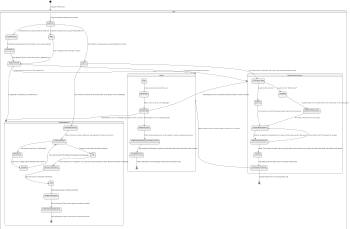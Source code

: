 @startuml
'https://plantuml.com/state-diagram

scale 350 width

[*] --> FOG : Googling "FOG Carport"

state FOG {
  FOG --> Customer: Fog got Customers looking to buy a Carport
  Customer --> Login:  Customer can login into an account if they have one
  Customer --> CreateAccount: If they dont have an account, they can make one
  Customer --> Carport: The Customer can also just buy a Carport without an account

  Login --> RegisteredUser: Your a registered user when you are log in
  CreateAccount --> Information: CreateAccount your giving some information's: user_name, password
  Information --> RegisteredUser: After getting FOG your information, you're a registered user

  RegisteredUser --> Admin: A registered user account can be an admin user
  RegisteredUser --> PreBuildCarport: A registered can look/buy at pre-build-carport
  RegisteredUser --> BuildYourOwnCarport: A registered can make their own carport

  state PreBuildCarport {
    Carport --> ViewOfAllPreBuild: The customer can see all the pre-build-carport in the system on the "homepage"
    ViewOfAllPreBuild --> CarportInfoPage: When clicking on a carport, getting to new page with info about that carport
    CarportInfoPage --> SeeMockUp: The customer can click on "seeDrawing"
    SeeMockUp --> Drawing: Takes You to a page with the drawing of the carport on
    Drawing --> CarportInfoPage: Can jump back and forth between info-page and drawing-page
    CarportInfoPage --> Buy: Customer can buy the carport they looking at
    Buy --> EnterUserInfomation:If the customer isn't a "registered" user, they have to give information. Name, Mail,phoneNumber and address
    EnterUserInfomation --> Pay: Now they can put "credit card" information
    Pay --> OrderConfirmation: After paying they get a OrderConfirmation
    OrderConfirmation --> OrderGettingSendtToUser: After receive pay, FOG sens the carport to customers address
    OrderGettingSendtToUser --> [*]: After sending the carport to the customer the program ends.
  }

  state BuildYourOwnCarport {
    Carport --> PickCarportType: If customer wants to build their own carport they can pick between 2 builds
    PickCarportType --> FlatRoof: A carport with a flat roof
    PickCarportType --> HighRise: A carport with a "high rise roof"

    FlatRoof --> CarportMeasurement: The customer can enter they measurement they want for the carport
    HighRise --> EnterRoofInformation: If picked "high rise roof" they need to enter information on how they want it
    EnterRoofInformation --> CarportMeasurement: Also need  measurement for the carport
    CarportMeasurement --> SeeDrawingForCarport: Website can generate a drawing with the carport and the measurement they picked
    SeeDrawingForCarport --> CarportMeasurement: Can jump back and forth between the to page

    SeeDrawingForCarport --> TypeInfo: When  The customer is happy, they can log into there account from her or just type information like name, mail, address and zipcode
    TypeInfo --> SendRequestToAdmin: After getting user-info they can send a request to the admins

  }
  SendRequestToAdmin --> [*]: Program ends her for a normal customer user

  SendRequestToAdmin --> Admin: Admins need to check customers builds to make sure it's possible

  state Admin {
    User --> AdminUser: A User account can be an admin user
    AdminUser --> AdminPage: Admin users can access the adminpage

    AdminPage --> RequestSystem: AdminPage has access to RequestSystem
    AdminPage --> BuildYourOwnCarport: AdminPage has access to BuildYourOwnCarport (like a normal customer)
    AdminPage --> PreBuildCarport: AdminPage has access to PreBuildCarport (like a normal customer)

    RequestSystem --> HelpWithBuildsAndCarportMeasurement: Admin looks everything over on the request to make sure everything is good
    HelpWithBuildsAndCarportMeasurement --> SendOfferToUser: After making small changes or approves the request, they send an offer back to the customer
    SendOfferToUser --> [*]: After sending offer on price/changes to the carport the program ends
  }
}

@enduml
